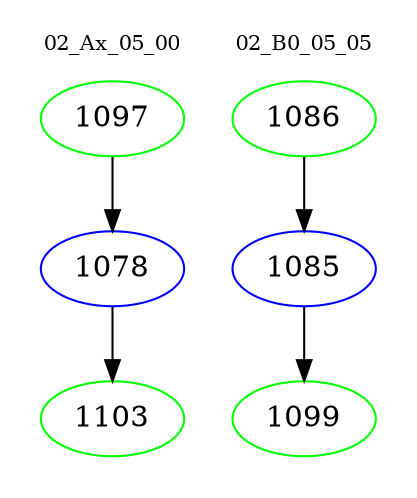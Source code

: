 digraph{
subgraph cluster_0 {
color = white
label = "02_Ax_05_00";
fontsize=10;
T0_1097 [label="1097", color="green"]
T0_1097 -> T0_1078 [color="black"]
T0_1078 [label="1078", color="blue"]
T0_1078 -> T0_1103 [color="black"]
T0_1103 [label="1103", color="green"]
}
subgraph cluster_1 {
color = white
label = "02_B0_05_05";
fontsize=10;
T1_1086 [label="1086", color="green"]
T1_1086 -> T1_1085 [color="black"]
T1_1085 [label="1085", color="blue"]
T1_1085 -> T1_1099 [color="black"]
T1_1099 [label="1099", color="green"]
}
}
